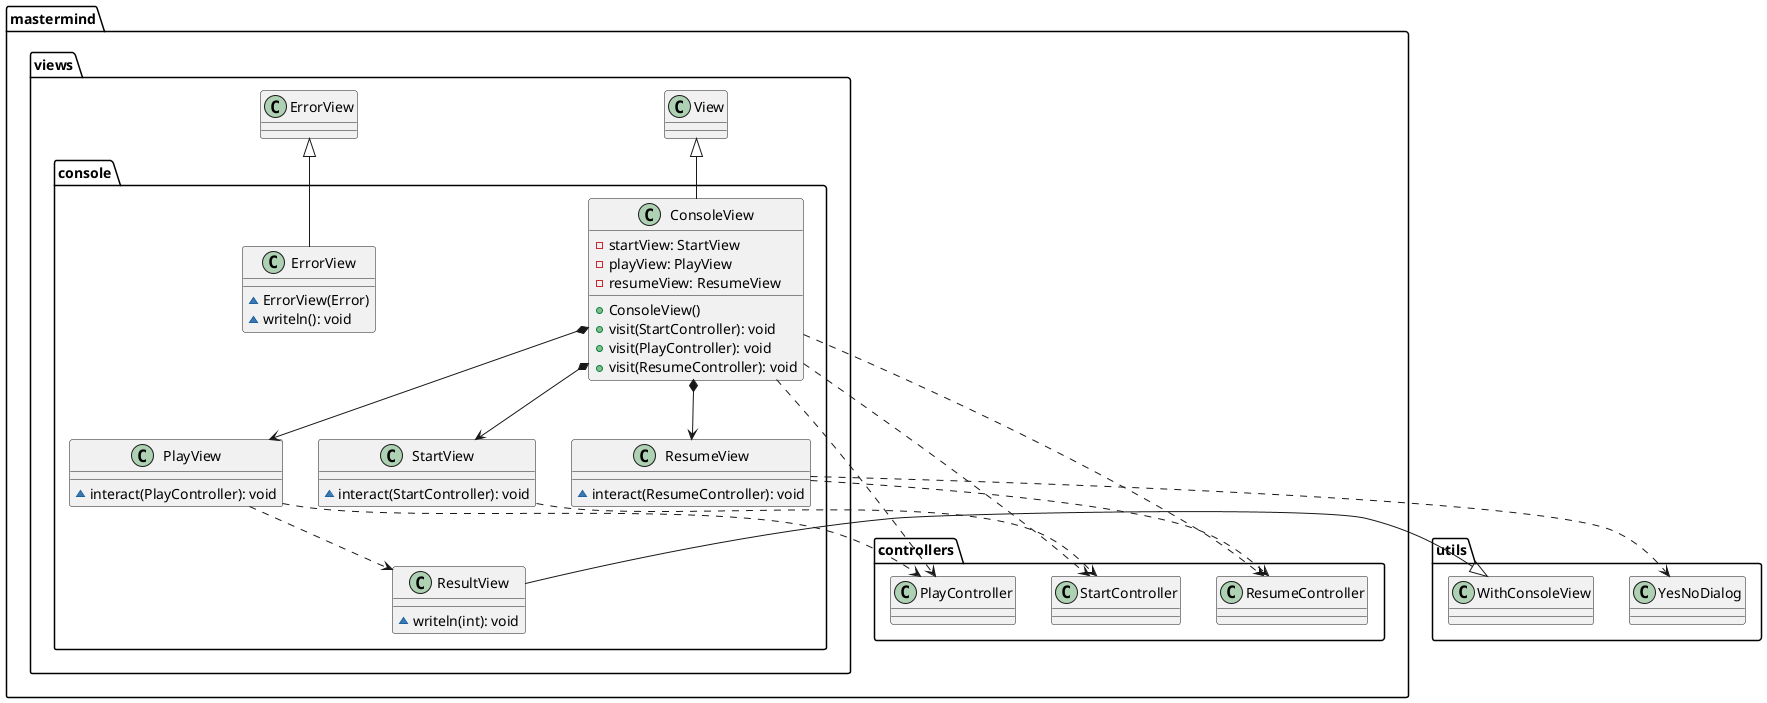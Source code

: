@startuml

class  mastermind.views.console.ConsoleView{
- startView: StartView
- playView: PlayView
- resumeView: ResumeView
+ ConsoleView()
+ visit(StartController): void
+ visit(PlayController): void
+ visit(ResumeController): void
}
mastermind.views.View <|-down- mastermind.views.console.ConsoleView
mastermind.views.console.ConsoleView *-down-> mastermind.views.console.StartView
mastermind.views.console.ConsoleView *-down-> mastermind.views.console.PlayView
mastermind.views.console.ConsoleView *-down-> mastermind.views.console.ResumeView
mastermind.views.console.ConsoleView ..> mastermind.controllers.ResumeController
mastermind.views.console.ConsoleView ..> mastermind.controllers.StartController
mastermind.views.console.ConsoleView ..> mastermind.controllers.PlayController

class  mastermind.views.console.ErrorView{
~ ErrorView(Error)
~ writeln(): void
}
mastermind.views.ErrorView <|-down- mastermind.views.console.ErrorView

class  mastermind.views.console.PlayView{
~ interact(PlayController): void
}
mastermind.views.console.PlayView ..> mastermind.views.console.ResultView
mastermind.views.console.PlayView ..> mastermind.controllers.PlayController

class mastermind.views.console.ResultView{
~ writeln(int): void
}
utils.WithConsoleView <|-down- mastermind.views.console.ResultView

class mastermind.views.console.ResumeView{
~ interact(ResumeController): void
}
mastermind.views.console.ResumeView ..> mastermind.controllers.ResumeController
mastermind.views.console.ResumeView ..> utils.YesNoDialog

class mastermind.views.console.StartView{
~ interact(StartController): void
}
mastermind.views.console.StartView ..> mastermind.controllers.StartController
@enduml